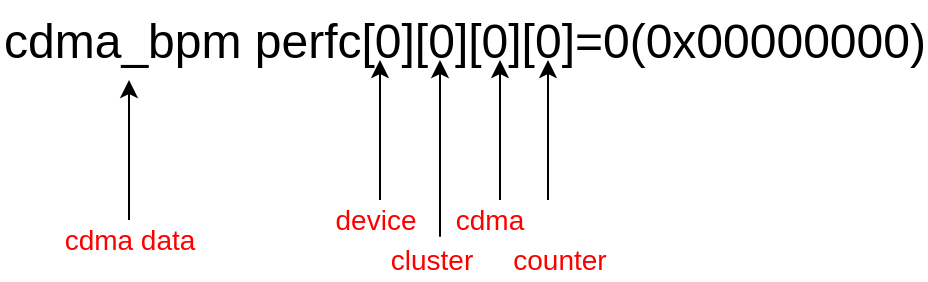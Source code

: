 <mxfile pages="1" version="11.2.8" type="github"><diagram id="sNOkB_7BRcu1_WeC7gBs" name="Page-1"><mxGraphModel dx="825" dy="443" grid="1" gridSize="10" guides="1" tooltips="1" connect="1" arrows="1" fold="1" page="1" pageScale="1" pageWidth="827" pageHeight="1169" math="0" shadow="0"><root><mxCell id="0"/><mxCell id="1" parent="0"/><mxCell id="LfI0NN5t4qvYqwRTNGk7-1" value="&lt;font style=&quot;font-size: 24px&quot;&gt;cdma_bpm perfc[0][0][0][0]=0(0x00000000)&lt;/font&gt;" style="text;html=1;" vertex="1" parent="1"><mxGeometry x="190" y="120" width="260" height="30" as="geometry"/></mxCell><mxCell id="LfI0NN5t4qvYqwRTNGk7-2" value="" style="endArrow=classic;html=1;" edge="1" parent="1"><mxGeometry width="50" height="50" relative="1" as="geometry"><mxPoint x="254.5" y="230" as="sourcePoint"/><mxPoint x="254.5" y="160" as="targetPoint"/></mxGeometry></mxCell><mxCell id="LfI0NN5t4qvYqwRTNGk7-3" value="&lt;font style=&quot;font-size: 14px&quot; color=&quot;#ff0000&quot;&gt;cdma data&lt;/font&gt;" style="text;html=1;strokeColor=none;fillColor=none;align=center;verticalAlign=middle;whiteSpace=wrap;rounded=0;" vertex="1" parent="1"><mxGeometry x="220" y="230" width="70" height="20" as="geometry"/></mxCell><mxCell id="LfI0NN5t4qvYqwRTNGk7-4" value="" style="endArrow=classic;html=1;" edge="1" parent="1"><mxGeometry width="50" height="50" relative="1" as="geometry"><mxPoint x="380" y="220" as="sourcePoint"/><mxPoint x="380" y="150" as="targetPoint"/></mxGeometry></mxCell><mxCell id="LfI0NN5t4qvYqwRTNGk7-5" value="&lt;font style=&quot;font-size: 14px&quot; color=&quot;#ff0000&quot;&gt;device&lt;/font&gt;" style="text;html=1;strokeColor=none;fillColor=none;align=center;verticalAlign=middle;whiteSpace=wrap;rounded=0;" vertex="1" parent="1"><mxGeometry x="343" y="220" width="70" height="20" as="geometry"/></mxCell><mxCell id="LfI0NN5t4qvYqwRTNGk7-6" value="" style="endArrow=classic;html=1;exitX=0.557;exitY=-0.08;exitDx=0;exitDy=0;exitPerimeter=0;" edge="1" parent="1" source="LfI0NN5t4qvYqwRTNGk7-9"><mxGeometry width="50" height="50" relative="1" as="geometry"><mxPoint x="410" y="220" as="sourcePoint"/><mxPoint x="410" y="150" as="targetPoint"/></mxGeometry></mxCell><mxCell id="LfI0NN5t4qvYqwRTNGk7-7" value="" style="endArrow=classic;html=1;" edge="1" parent="1"><mxGeometry width="50" height="50" relative="1" as="geometry"><mxPoint x="440" y="220" as="sourcePoint"/><mxPoint x="440" y="150" as="targetPoint"/></mxGeometry></mxCell><mxCell id="LfI0NN5t4qvYqwRTNGk7-8" value="" style="endArrow=classic;html=1;" edge="1" parent="1"><mxGeometry width="50" height="50" relative="1" as="geometry"><mxPoint x="464" y="220" as="sourcePoint"/><mxPoint x="464" y="150" as="targetPoint"/></mxGeometry></mxCell><mxCell id="LfI0NN5t4qvYqwRTNGk7-9" value="&lt;font style=&quot;font-size: 14px&quot; color=&quot;#ff0000&quot;&gt;cluster&lt;/font&gt;" style="text;html=1;strokeColor=none;fillColor=none;align=center;verticalAlign=middle;whiteSpace=wrap;rounded=0;" vertex="1" parent="1"><mxGeometry x="371" y="240" width="70" height="20" as="geometry"/></mxCell><mxCell id="LfI0NN5t4qvYqwRTNGk7-10" value="&lt;font style=&quot;font-size: 14px&quot; color=&quot;#ff0000&quot;&gt;cdma&lt;/font&gt;" style="text;html=1;strokeColor=none;fillColor=none;align=center;verticalAlign=middle;whiteSpace=wrap;rounded=0;" vertex="1" parent="1"><mxGeometry x="400" y="220" width="70" height="20" as="geometry"/></mxCell><mxCell id="LfI0NN5t4qvYqwRTNGk7-11" value="&lt;font style=&quot;font-size: 14px&quot; color=&quot;#ff0000&quot;&gt;counter&lt;/font&gt;" style="text;html=1;strokeColor=none;fillColor=none;align=center;verticalAlign=middle;whiteSpace=wrap;rounded=0;" vertex="1" parent="1"><mxGeometry x="435" y="240" width="70" height="20" as="geometry"/></mxCell></root></mxGraphModel></diagram></mxfile>